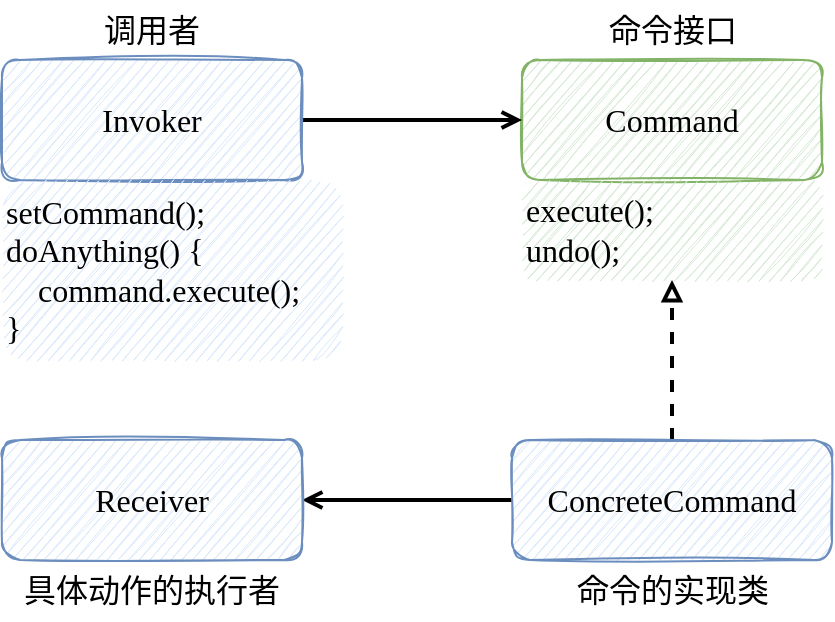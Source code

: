 <mxfile version="20.3.0" type="device"><diagram id="0GwhqxekJrT-VnxqsKM9" name="第 1 页"><mxGraphModel dx="1072" dy="774" grid="1" gridSize="10" guides="1" tooltips="1" connect="1" arrows="1" fold="1" page="1" pageScale="1" pageWidth="1169" pageHeight="827" math="0" shadow="0"><root><mxCell id="0"/><mxCell id="1" parent="0"/><mxCell id="F8iyRb3Pv0SXZNGG_vmm-53" style="edgeStyle=none;rounded=0;sketch=1;orthogonalLoop=1;jettySize=auto;html=1;strokeWidth=2;fontFamily=Comic Sans MS;fontSize=16;" parent="1" edge="1"><mxGeometry relative="1" as="geometry"><mxPoint x="730" y="510" as="sourcePoint"/></mxGeometry></mxCell><mxCell id="k0iX136rv-r_lHL9TjmA-1" value="&lt;font face=&quot;Comic Sans MS&quot;&gt;&lt;span style=&quot;font-size: 16px;&quot;&gt;Command&lt;/span&gt;&lt;/font&gt;" style="rounded=1;whiteSpace=wrap;html=1;sketch=1;fillColor=#d5e8d4;strokeColor=#82b366;" vertex="1" parent="1"><mxGeometry x="920" y="80" width="150" height="60" as="geometry"/></mxCell><mxCell id="k0iX136rv-r_lHL9TjmA-2" value="&lt;font face=&quot;Comic Sans MS&quot;&gt;&lt;span style=&quot;font-size: 16px;&quot;&gt;execute();&lt;br&gt;undo();&lt;br&gt;&lt;/span&gt;&lt;/font&gt;" style="rounded=1;whiteSpace=wrap;html=1;sketch=1;fillColor=#d5e8d4;strokeColor=none;align=left;" vertex="1" parent="1"><mxGeometry x="920" y="140" width="150" height="50" as="geometry"/></mxCell><mxCell id="k0iX136rv-r_lHL9TjmA-4" style="edgeStyle=orthogonalEdgeStyle;rounded=0;orthogonalLoop=1;jettySize=auto;html=1;endArrow=block;endFill=0;strokeWidth=2;dashed=1;" edge="1" parent="1" source="k0iX136rv-r_lHL9TjmA-3" target="k0iX136rv-r_lHL9TjmA-2"><mxGeometry relative="1" as="geometry"/></mxCell><mxCell id="k0iX136rv-r_lHL9TjmA-6" style="edgeStyle=orthogonalEdgeStyle;rounded=0;orthogonalLoop=1;jettySize=auto;html=1;entryX=1;entryY=0.5;entryDx=0;entryDy=0;strokeWidth=2;endArrow=open;endFill=0;" edge="1" parent="1" source="k0iX136rv-r_lHL9TjmA-3" target="k0iX136rv-r_lHL9TjmA-5"><mxGeometry relative="1" as="geometry"/></mxCell><mxCell id="k0iX136rv-r_lHL9TjmA-3" value="&lt;font face=&quot;Comic Sans MS&quot;&gt;&lt;span style=&quot;font-size: 16px;&quot;&gt;ConcreteCommand&lt;/span&gt;&lt;/font&gt;" style="rounded=1;whiteSpace=wrap;html=1;sketch=1;fillColor=#dae8fc;strokeColor=#6c8ebf;" vertex="1" parent="1"><mxGeometry x="915" y="270" width="160" height="60" as="geometry"/></mxCell><mxCell id="k0iX136rv-r_lHL9TjmA-5" value="&lt;font face=&quot;Comic Sans MS&quot;&gt;&lt;span style=&quot;font-size: 16px;&quot;&gt;Receiver&lt;/span&gt;&lt;/font&gt;" style="rounded=1;whiteSpace=wrap;html=1;sketch=1;fillColor=#dae8fc;strokeColor=#6c8ebf;" vertex="1" parent="1"><mxGeometry x="660" y="270" width="150" height="60" as="geometry"/></mxCell><mxCell id="k0iX136rv-r_lHL9TjmA-8" style="edgeStyle=orthogonalEdgeStyle;rounded=0;orthogonalLoop=1;jettySize=auto;html=1;entryX=0;entryY=0.5;entryDx=0;entryDy=0;strokeWidth=2;endArrow=open;endFill=0;" edge="1" parent="1" source="k0iX136rv-r_lHL9TjmA-7" target="k0iX136rv-r_lHL9TjmA-1"><mxGeometry relative="1" as="geometry"/></mxCell><mxCell id="k0iX136rv-r_lHL9TjmA-7" value="&lt;font face=&quot;Comic Sans MS&quot;&gt;&lt;span style=&quot;font-size: 16px;&quot;&gt;Invoker&lt;/span&gt;&lt;/font&gt;" style="rounded=1;whiteSpace=wrap;html=1;sketch=1;fillColor=#dae8fc;strokeColor=#6c8ebf;" vertex="1" parent="1"><mxGeometry x="660" y="80" width="150" height="60" as="geometry"/></mxCell><mxCell id="k0iX136rv-r_lHL9TjmA-9" value="&lt;font face=&quot;Comic Sans MS&quot;&gt;&lt;span style=&quot;font-size: 16px;&quot;&gt;setCommand();&lt;br&gt;doAnything() {&lt;br&gt;&amp;nbsp; &amp;nbsp; command.execute();&lt;br&gt;}&lt;br&gt;&lt;/span&gt;&lt;/font&gt;" style="rounded=1;whiteSpace=wrap;html=1;sketch=1;fillColor=#dae8fc;strokeColor=none;align=left;" vertex="1" parent="1"><mxGeometry x="660" y="140" width="170" height="90" as="geometry"/></mxCell><mxCell id="k0iX136rv-r_lHL9TjmA-10" value="&lt;font face=&quot;Comic Sans MS&quot; style=&quot;font-size: 16px;&quot;&gt;调用者&lt;/font&gt;" style="text;html=1;strokeColor=none;fillColor=none;align=center;verticalAlign=middle;whiteSpace=wrap;rounded=0;" vertex="1" parent="1"><mxGeometry x="705" y="50" width="60" height="30" as="geometry"/></mxCell><mxCell id="k0iX136rv-r_lHL9TjmA-11" value="&lt;font face=&quot;Comic Sans MS&quot;&gt;&lt;span style=&quot;font-size: 16px;&quot;&gt;命令接口&lt;/span&gt;&lt;/font&gt;" style="text;html=1;strokeColor=none;fillColor=none;align=center;verticalAlign=middle;whiteSpace=wrap;rounded=0;" vertex="1" parent="1"><mxGeometry x="957.5" y="50" width="75" height="30" as="geometry"/></mxCell><mxCell id="k0iX136rv-r_lHL9TjmA-12" value="&lt;font face=&quot;Comic Sans MS&quot;&gt;&lt;span style=&quot;font-size: 16px;&quot;&gt;命令的实现类&lt;/span&gt;&lt;/font&gt;" style="text;html=1;strokeColor=none;fillColor=none;align=center;verticalAlign=middle;whiteSpace=wrap;rounded=0;" vertex="1" parent="1"><mxGeometry x="943.75" y="330" width="102.5" height="30" as="geometry"/></mxCell><mxCell id="k0iX136rv-r_lHL9TjmA-13" value="&lt;font face=&quot;Comic Sans MS&quot;&gt;&lt;span style=&quot;font-size: 16px;&quot;&gt;具体动作的执行者&lt;/span&gt;&lt;/font&gt;" style="text;html=1;strokeColor=none;fillColor=none;align=center;verticalAlign=middle;whiteSpace=wrap;rounded=0;" vertex="1" parent="1"><mxGeometry x="666.88" y="330" width="136.25" height="30" as="geometry"/></mxCell></root></mxGraphModel></diagram></mxfile>